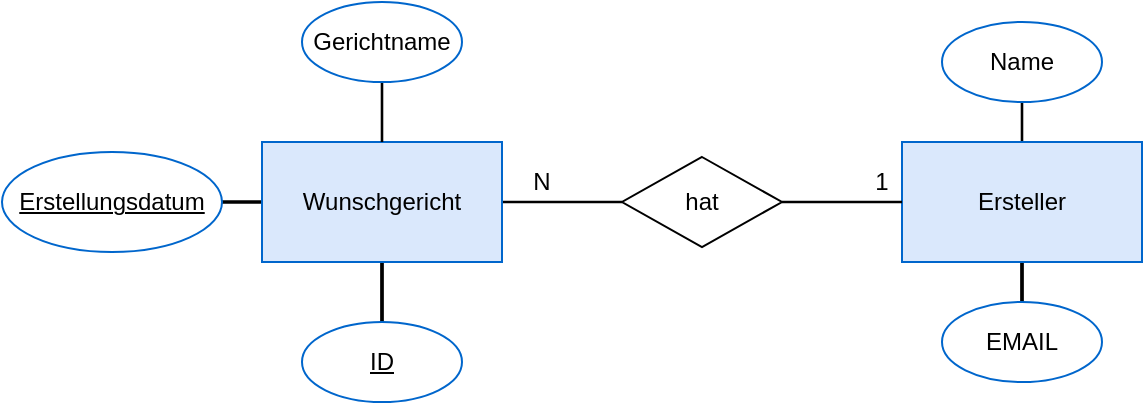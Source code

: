 <mxfile version="15.4.0" type="device"><diagram id="R2lEEEUBdFMjLlhIrx00" name="Page-1"><mxGraphModel dx="773" dy="493" grid="1" gridSize="10" guides="1" tooltips="1" connect="1" arrows="1" fold="1" page="1" pageScale="1" pageWidth="850" pageHeight="1100" math="0" shadow="0" extFonts="Permanent Marker^https://fonts.googleapis.com/css?family=Permanent+Marker"><root><mxCell id="0"/><mxCell id="1" parent="0"/><mxCell id="cpg7vmFwB6oSe5JxUq0N-8" value="" style="edgeStyle=none;shape=link;rounded=0;orthogonalLoop=1;jettySize=auto;html=1;width=-0.286;" edge="1" parent="1" source="LVCqXKmFcPBQzgwGliMY-7" target="cpg7vmFwB6oSe5JxUq0N-3"><mxGeometry relative="1" as="geometry"/></mxCell><mxCell id="cpg7vmFwB6oSe5JxUq0N-15" style="edgeStyle=none;shape=link;rounded=0;orthogonalLoop=1;jettySize=auto;html=1;exitX=0;exitY=0.5;exitDx=0;exitDy=0;entryX=1;entryY=0.5;entryDx=0;entryDy=0;width=0.857;" edge="1" parent="1" source="LVCqXKmFcPBQzgwGliMY-7" target="LVCqXKmFcPBQzgwGliMY-10"><mxGeometry relative="1" as="geometry"/></mxCell><mxCell id="cpg7vmFwB6oSe5JxUq0N-16" style="edgeStyle=none;shape=link;rounded=0;orthogonalLoop=1;jettySize=auto;html=1;exitX=0.5;exitY=1;exitDx=0;exitDy=0;width=0.857;" edge="1" parent="1" source="LVCqXKmFcPBQzgwGliMY-7" target="LVCqXKmFcPBQzgwGliMY-8"><mxGeometry relative="1" as="geometry"/></mxCell><mxCell id="LVCqXKmFcPBQzgwGliMY-7" value="Wunschgericht" style="rounded=0;whiteSpace=wrap;html=1;fillColor=#dae8fc;strokeColor=#0066CC;" parent="1" vertex="1"><mxGeometry x="220" y="400" width="120" height="60" as="geometry"/></mxCell><mxCell id="LVCqXKmFcPBQzgwGliMY-8" value="&lt;u&gt;ID&lt;/u&gt;" style="ellipse;whiteSpace=wrap;html=1;strokeColor=#0066CC;" parent="1" vertex="1"><mxGeometry x="240" y="490" width="80" height="40" as="geometry"/></mxCell><mxCell id="LVCqXKmFcPBQzgwGliMY-10" value="&lt;u&gt;Erstellungsdatum&lt;/u&gt;" style="ellipse;whiteSpace=wrap;html=1;strokeColor=#0066CC;" parent="1" vertex="1"><mxGeometry x="90" y="405" width="110" height="50" as="geometry"/></mxCell><mxCell id="cpg7vmFwB6oSe5JxUq0N-17" style="edgeStyle=none;shape=link;rounded=0;orthogonalLoop=1;jettySize=auto;html=1;exitX=0.5;exitY=1;exitDx=0;exitDy=0;entryX=0.5;entryY=0;entryDx=0;entryDy=0;width=-0.286;" edge="1" parent="1" source="LVCqXKmFcPBQzgwGliMY-11" target="cpg7vmFwB6oSe5JxUq0N-2"><mxGeometry relative="1" as="geometry"/></mxCell><mxCell id="LVCqXKmFcPBQzgwGliMY-11" value="Name" style="ellipse;whiteSpace=wrap;html=1;strokeColor=#0066CC;" parent="1" vertex="1"><mxGeometry x="560" y="340" width="80" height="40" as="geometry"/></mxCell><mxCell id="cpg7vmFwB6oSe5JxUq0N-13" style="edgeStyle=none;shape=link;rounded=0;orthogonalLoop=1;jettySize=auto;html=1;width=-0.286;" edge="1" parent="1" source="LVCqXKmFcPBQzgwGliMY-13" target="LVCqXKmFcPBQzgwGliMY-7"><mxGeometry relative="1" as="geometry"/></mxCell><mxCell id="LVCqXKmFcPBQzgwGliMY-13" value="Gerichtname" style="ellipse;whiteSpace=wrap;html=1;strokeColor=#0066CC;" parent="1" vertex="1"><mxGeometry x="240" y="330" width="80" height="40" as="geometry"/></mxCell><mxCell id="cpg7vmFwB6oSe5JxUq0N-18" style="edgeStyle=none;shape=link;rounded=0;orthogonalLoop=1;jettySize=auto;html=1;exitX=0.5;exitY=0;exitDx=0;exitDy=0;entryX=0.5;entryY=1;entryDx=0;entryDy=0;width=-0.857;" edge="1" parent="1" source="LVCqXKmFcPBQzgwGliMY-19" target="cpg7vmFwB6oSe5JxUq0N-2"><mxGeometry relative="1" as="geometry"/></mxCell><mxCell id="LVCqXKmFcPBQzgwGliMY-19" value="EMAIL" style="ellipse;whiteSpace=wrap;html=1;strokeColor=#0066CC;" parent="1" vertex="1"><mxGeometry x="560" y="480" width="80" height="40" as="geometry"/></mxCell><mxCell id="cpg7vmFwB6oSe5JxUq0N-2" value="Ersteller" style="rounded=0;whiteSpace=wrap;html=1;fillColor=#dae8fc;strokeColor=#0066CC;" vertex="1" parent="1"><mxGeometry x="540" y="400" width="120" height="60" as="geometry"/></mxCell><mxCell id="cpg7vmFwB6oSe5JxUq0N-9" style="edgeStyle=none;shape=link;rounded=0;orthogonalLoop=1;jettySize=auto;html=1;exitX=1;exitY=0.5;exitDx=0;exitDy=0;entryX=0;entryY=0.5;entryDx=0;entryDy=0;width=-0.286;" edge="1" parent="1" source="cpg7vmFwB6oSe5JxUq0N-3" target="cpg7vmFwB6oSe5JxUq0N-2"><mxGeometry relative="1" as="geometry"><Array as="points"><mxPoint x="520" y="430"/></Array></mxGeometry></mxCell><mxCell id="cpg7vmFwB6oSe5JxUq0N-3" value="hat" style="rhombus;whiteSpace=wrap;html=1;" vertex="1" parent="1"><mxGeometry x="400" y="407.5" width="80" height="45" as="geometry"/></mxCell><mxCell id="cpg7vmFwB6oSe5JxUq0N-19" value="N" style="text;html=1;strokeColor=none;fillColor=none;align=center;verticalAlign=middle;whiteSpace=wrap;rounded=0;" vertex="1" parent="1"><mxGeometry x="330" y="405" width="60" height="30" as="geometry"/></mxCell><mxCell id="cpg7vmFwB6oSe5JxUq0N-20" value="1" style="text;html=1;strokeColor=none;fillColor=none;align=center;verticalAlign=middle;whiteSpace=wrap;rounded=0;" vertex="1" parent="1"><mxGeometry x="500" y="405" width="60" height="30" as="geometry"/></mxCell></root></mxGraphModel></diagram></mxfile>